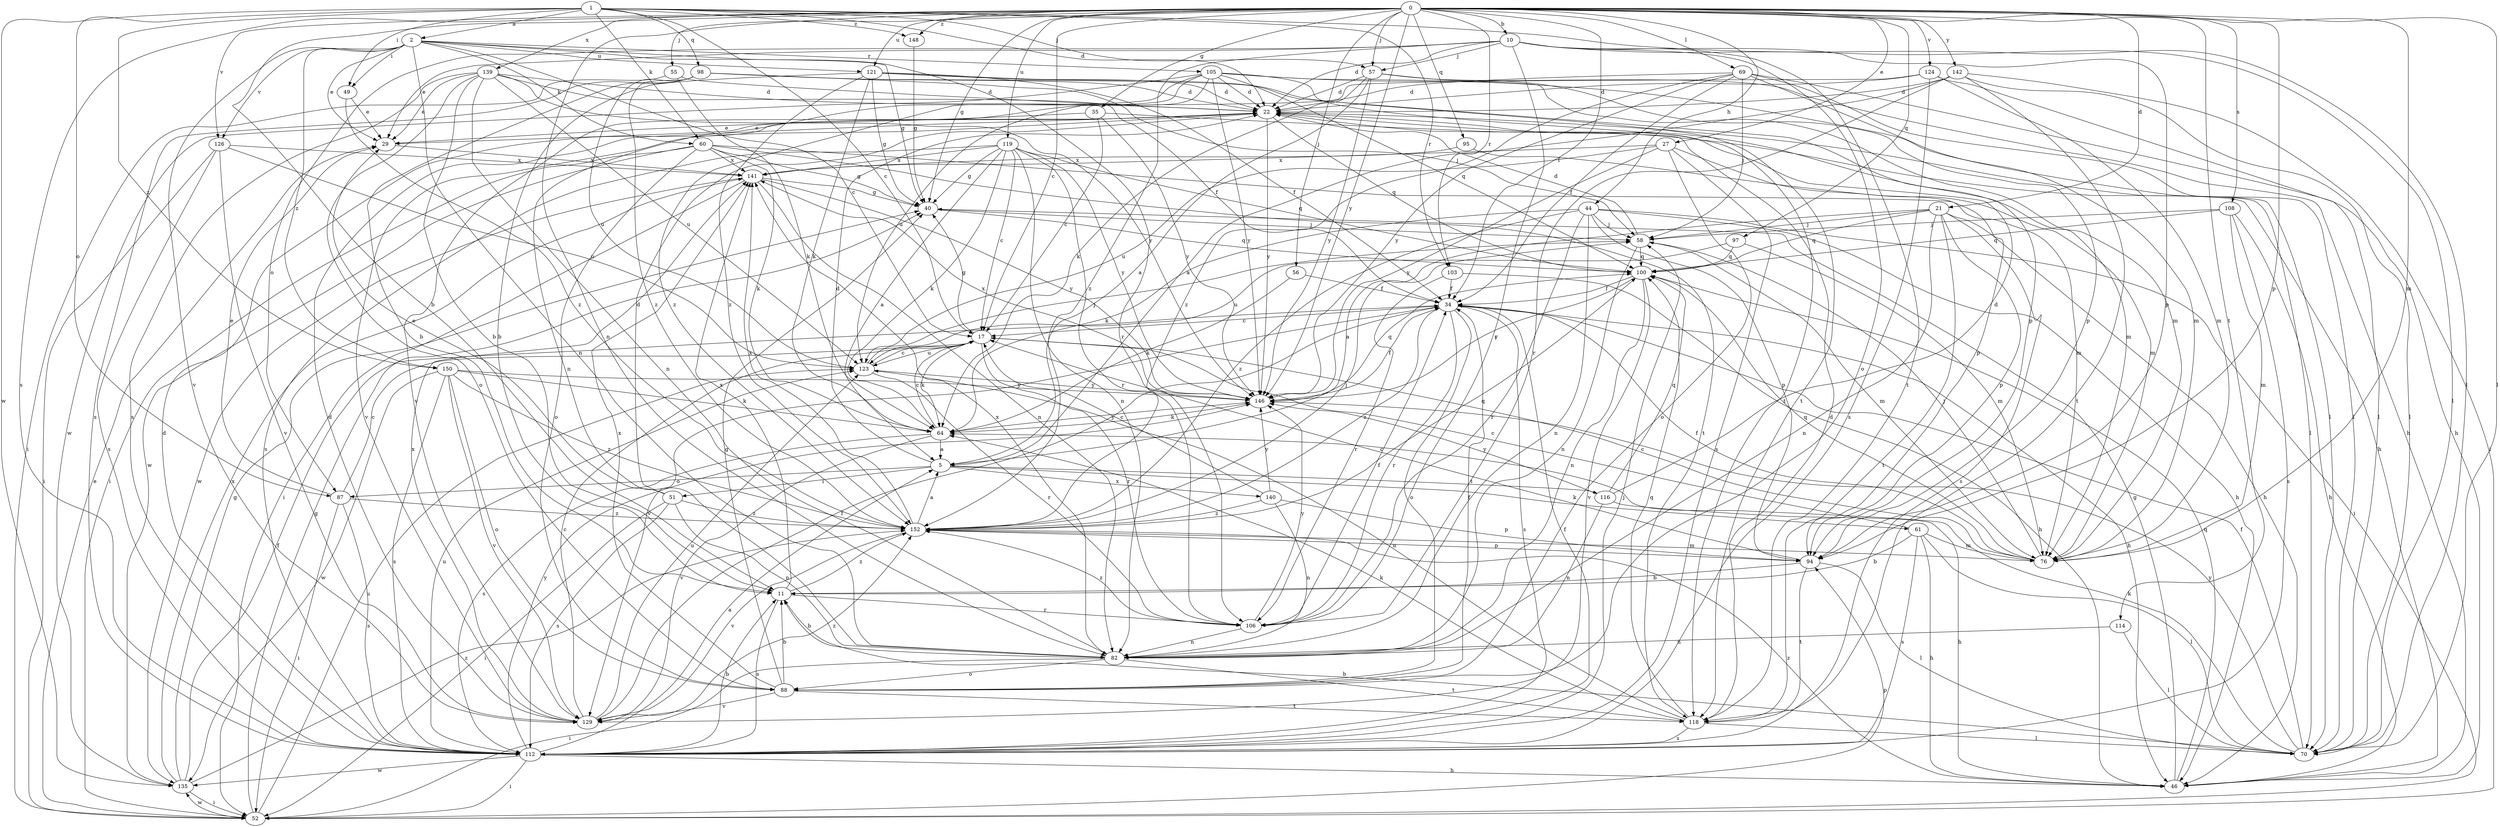 strict digraph  {
0;
1;
2;
5;
10;
11;
17;
21;
22;
27;
29;
34;
35;
40;
44;
46;
49;
51;
52;
55;
56;
57;
58;
60;
61;
64;
69;
70;
76;
82;
87;
88;
94;
95;
97;
98;
100;
103;
105;
106;
108;
112;
114;
116;
118;
119;
121;
123;
124;
126;
129;
135;
139;
140;
141;
142;
146;
148;
150;
152;
0 -> 10  [label=b];
0 -> 11  [label=b];
0 -> 17  [label=c];
0 -> 21  [label=d];
0 -> 27  [label=e];
0 -> 34  [label=f];
0 -> 35  [label=g];
0 -> 40  [label=g];
0 -> 44  [label=h];
0 -> 55  [label=j];
0 -> 56  [label=j];
0 -> 57  [label=j];
0 -> 69  [label=l];
0 -> 70  [label=l];
0 -> 76  [label=m];
0 -> 82  [label=n];
0 -> 94  [label=p];
0 -> 95  [label=q];
0 -> 97  [label=q];
0 -> 103  [label=r];
0 -> 108  [label=s];
0 -> 112  [label=s];
0 -> 114  [label=t];
0 -> 119  [label=u];
0 -> 121  [label=u];
0 -> 124  [label=v];
0 -> 126  [label=v];
0 -> 139  [label=x];
0 -> 142  [label=y];
0 -> 146  [label=y];
0 -> 148  [label=z];
1 -> 2  [label=a];
1 -> 17  [label=c];
1 -> 22  [label=d];
1 -> 49  [label=i];
1 -> 57  [label=j];
1 -> 60  [label=k];
1 -> 70  [label=l];
1 -> 87  [label=o];
1 -> 98  [label=q];
1 -> 103  [label=r];
1 -> 135  [label=w];
1 -> 148  [label=z];
1 -> 150  [label=z];
2 -> 17  [label=c];
2 -> 29  [label=e];
2 -> 40  [label=g];
2 -> 49  [label=i];
2 -> 60  [label=k];
2 -> 82  [label=n];
2 -> 105  [label=r];
2 -> 106  [label=r];
2 -> 121  [label=u];
2 -> 126  [label=v];
2 -> 129  [label=v];
2 -> 150  [label=z];
5 -> 22  [label=d];
5 -> 51  [label=i];
5 -> 61  [label=k];
5 -> 87  [label=o];
5 -> 116  [label=t];
5 -> 140  [label=x];
10 -> 22  [label=d];
10 -> 29  [label=e];
10 -> 57  [label=j];
10 -> 70  [label=l];
10 -> 87  [label=o];
10 -> 88  [label=o];
10 -> 94  [label=p];
10 -> 106  [label=r];
10 -> 118  [label=t];
10 -> 152  [label=z];
11 -> 106  [label=r];
11 -> 112  [label=s];
11 -> 141  [label=x];
11 -> 152  [label=z];
17 -> 40  [label=g];
17 -> 64  [label=k];
17 -> 106  [label=r];
17 -> 123  [label=u];
21 -> 5  [label=a];
21 -> 46  [label=h];
21 -> 58  [label=j];
21 -> 82  [label=n];
21 -> 94  [label=p];
21 -> 100  [label=q];
21 -> 112  [label=s];
21 -> 118  [label=t];
22 -> 29  [label=e];
22 -> 70  [label=l];
22 -> 76  [label=m];
22 -> 100  [label=q];
22 -> 129  [label=v];
22 -> 146  [label=y];
27 -> 88  [label=o];
27 -> 94  [label=p];
27 -> 112  [label=s];
27 -> 123  [label=u];
27 -> 141  [label=x];
27 -> 146  [label=y];
29 -> 141  [label=x];
34 -> 17  [label=c];
34 -> 46  [label=h];
34 -> 88  [label=o];
34 -> 106  [label=r];
34 -> 112  [label=s];
34 -> 129  [label=v];
34 -> 152  [label=z];
35 -> 17  [label=c];
35 -> 29  [label=e];
35 -> 46  [label=h];
35 -> 146  [label=y];
40 -> 58  [label=j];
40 -> 100  [label=q];
44 -> 46  [label=h];
44 -> 52  [label=i];
44 -> 58  [label=j];
44 -> 64  [label=k];
44 -> 82  [label=n];
44 -> 94  [label=p];
44 -> 106  [label=r];
44 -> 152  [label=z];
46 -> 40  [label=g];
46 -> 100  [label=q];
46 -> 152  [label=z];
49 -> 29  [label=e];
49 -> 152  [label=z];
51 -> 22  [label=d];
51 -> 29  [label=e];
51 -> 52  [label=i];
51 -> 82  [label=n];
51 -> 112  [label=s];
51 -> 152  [label=z];
52 -> 29  [label=e];
52 -> 40  [label=g];
52 -> 94  [label=p];
52 -> 123  [label=u];
52 -> 135  [label=w];
55 -> 22  [label=d];
55 -> 52  [label=i];
55 -> 64  [label=k];
56 -> 34  [label=f];
56 -> 64  [label=k];
57 -> 5  [label=a];
57 -> 22  [label=d];
57 -> 46  [label=h];
57 -> 64  [label=k];
57 -> 94  [label=p];
57 -> 146  [label=y];
58 -> 22  [label=d];
58 -> 76  [label=m];
58 -> 82  [label=n];
58 -> 100  [label=q];
60 -> 40  [label=g];
60 -> 52  [label=i];
60 -> 64  [label=k];
60 -> 76  [label=m];
60 -> 88  [label=o];
60 -> 118  [label=t];
60 -> 135  [label=w];
60 -> 141  [label=x];
61 -> 11  [label=b];
61 -> 17  [label=c];
61 -> 46  [label=h];
61 -> 70  [label=l];
61 -> 76  [label=m];
61 -> 112  [label=s];
64 -> 5  [label=a];
64 -> 17  [label=c];
64 -> 112  [label=s];
64 -> 129  [label=v];
64 -> 146  [label=y];
69 -> 22  [label=d];
69 -> 34  [label=f];
69 -> 46  [label=h];
69 -> 58  [label=j];
69 -> 70  [label=l];
69 -> 76  [label=m];
69 -> 146  [label=y];
69 -> 152  [label=z];
70 -> 11  [label=b];
70 -> 34  [label=f];
70 -> 64  [label=k];
70 -> 146  [label=y];
76 -> 17  [label=c];
76 -> 34  [label=f];
76 -> 58  [label=j];
76 -> 100  [label=q];
82 -> 11  [label=b];
82 -> 52  [label=i];
82 -> 88  [label=o];
82 -> 118  [label=t];
82 -> 141  [label=x];
87 -> 17  [label=c];
87 -> 29  [label=e];
87 -> 52  [label=i];
87 -> 112  [label=s];
87 -> 152  [label=z];
88 -> 11  [label=b];
88 -> 34  [label=f];
88 -> 40  [label=g];
88 -> 118  [label=t];
88 -> 129  [label=v];
88 -> 141  [label=x];
94 -> 11  [label=b];
94 -> 17  [label=c];
94 -> 70  [label=l];
94 -> 118  [label=t];
95 -> 76  [label=m];
95 -> 141  [label=x];
97 -> 76  [label=m];
97 -> 100  [label=q];
97 -> 123  [label=u];
98 -> 11  [label=b];
98 -> 22  [label=d];
98 -> 58  [label=j];
98 -> 94  [label=p];
98 -> 112  [label=s];
98 -> 123  [label=u];
98 -> 152  [label=z];
100 -> 34  [label=f];
100 -> 82  [label=n];
100 -> 129  [label=v];
100 -> 146  [label=y];
103 -> 34  [label=f];
103 -> 46  [label=h];
103 -> 106  [label=r];
105 -> 22  [label=d];
105 -> 70  [label=l];
105 -> 76  [label=m];
105 -> 82  [label=n];
105 -> 100  [label=q];
105 -> 118  [label=t];
105 -> 123  [label=u];
105 -> 135  [label=w];
105 -> 146  [label=y];
105 -> 152  [label=z];
106 -> 34  [label=f];
106 -> 82  [label=n];
106 -> 146  [label=y];
106 -> 152  [label=z];
108 -> 46  [label=h];
108 -> 58  [label=j];
108 -> 76  [label=m];
108 -> 100  [label=q];
108 -> 112  [label=s];
112 -> 5  [label=a];
112 -> 11  [label=b];
112 -> 22  [label=d];
112 -> 34  [label=f];
112 -> 46  [label=h];
112 -> 52  [label=i];
112 -> 58  [label=j];
112 -> 123  [label=u];
112 -> 135  [label=w];
112 -> 146  [label=y];
114 -> 70  [label=l];
114 -> 82  [label=n];
116 -> 22  [label=d];
116 -> 46  [label=h];
116 -> 82  [label=n];
116 -> 100  [label=q];
116 -> 146  [label=y];
118 -> 22  [label=d];
118 -> 64  [label=k];
118 -> 70  [label=l];
118 -> 100  [label=q];
118 -> 112  [label=s];
118 -> 123  [label=u];
119 -> 5  [label=a];
119 -> 17  [label=c];
119 -> 40  [label=g];
119 -> 64  [label=k];
119 -> 82  [label=n];
119 -> 100  [label=q];
119 -> 106  [label=r];
119 -> 112  [label=s];
119 -> 141  [label=x];
119 -> 146  [label=y];
121 -> 11  [label=b];
121 -> 22  [label=d];
121 -> 34  [label=f];
121 -> 40  [label=g];
121 -> 64  [label=k];
121 -> 118  [label=t];
121 -> 152  [label=z];
123 -> 17  [label=c];
123 -> 58  [label=j];
123 -> 106  [label=r];
123 -> 146  [label=y];
124 -> 22  [label=d];
124 -> 70  [label=l];
124 -> 76  [label=m];
124 -> 112  [label=s];
124 -> 129  [label=v];
126 -> 52  [label=i];
126 -> 112  [label=s];
126 -> 123  [label=u];
126 -> 129  [label=v];
126 -> 141  [label=x];
129 -> 17  [label=c];
129 -> 22  [label=d];
129 -> 34  [label=f];
129 -> 123  [label=u];
129 -> 141  [label=x];
129 -> 152  [label=z];
135 -> 34  [label=f];
135 -> 40  [label=g];
135 -> 52  [label=i];
135 -> 141  [label=x];
135 -> 152  [label=z];
139 -> 11  [label=b];
139 -> 22  [label=d];
139 -> 29  [label=e];
139 -> 34  [label=f];
139 -> 82  [label=n];
139 -> 88  [label=o];
139 -> 112  [label=s];
139 -> 123  [label=u];
139 -> 146  [label=y];
140 -> 17  [label=c];
140 -> 82  [label=n];
140 -> 94  [label=p];
140 -> 146  [label=y];
140 -> 152  [label=z];
141 -> 40  [label=g];
141 -> 52  [label=i];
141 -> 82  [label=n];
141 -> 135  [label=w];
141 -> 146  [label=y];
142 -> 5  [label=a];
142 -> 22  [label=d];
142 -> 52  [label=i];
142 -> 70  [label=l];
142 -> 106  [label=r];
142 -> 118  [label=t];
146 -> 34  [label=f];
146 -> 64  [label=k];
146 -> 100  [label=q];
146 -> 141  [label=x];
148 -> 40  [label=g];
150 -> 64  [label=k];
150 -> 88  [label=o];
150 -> 112  [label=s];
150 -> 129  [label=v];
150 -> 135  [label=w];
150 -> 146  [label=y];
150 -> 152  [label=z];
152 -> 5  [label=a];
152 -> 58  [label=j];
152 -> 76  [label=m];
152 -> 94  [label=p];
152 -> 100  [label=q];
152 -> 129  [label=v];
152 -> 141  [label=x];
}
